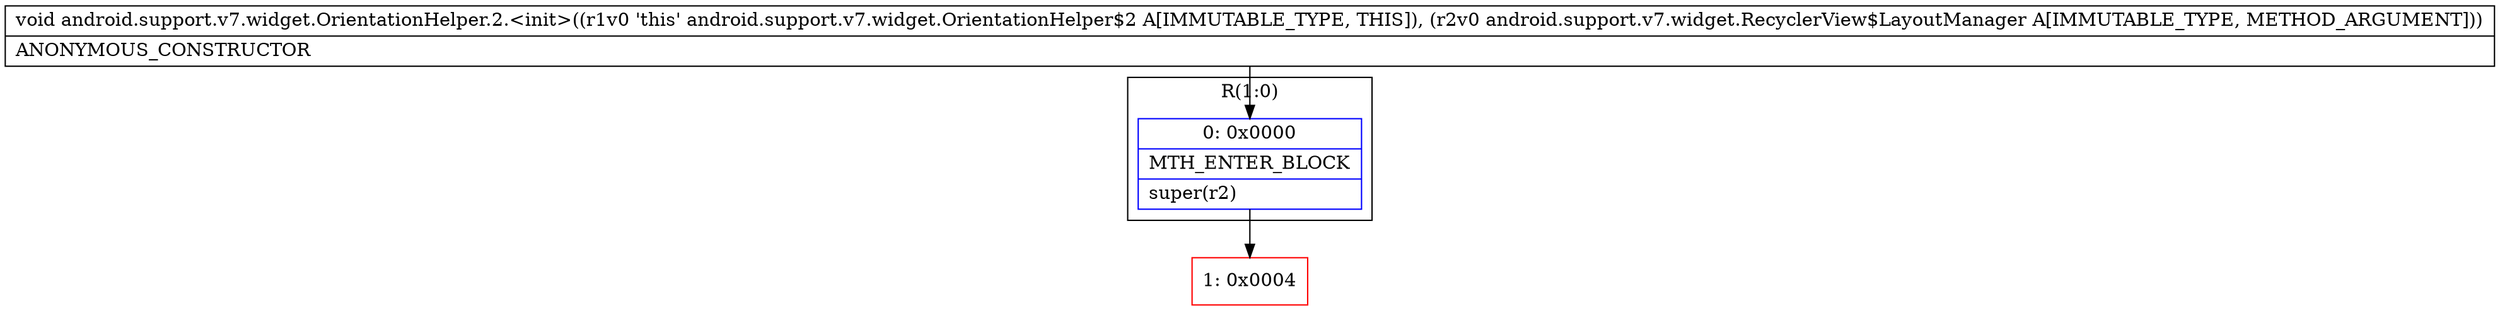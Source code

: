 digraph "CFG forandroid.support.v7.widget.OrientationHelper.2.\<init\>(Landroid\/support\/v7\/widget\/RecyclerView$LayoutManager;)V" {
subgraph cluster_Region_1554005135 {
label = "R(1:0)";
node [shape=record,color=blue];
Node_0 [shape=record,label="{0\:\ 0x0000|MTH_ENTER_BLOCK\l|super(r2)\l}"];
}
Node_1 [shape=record,color=red,label="{1\:\ 0x0004}"];
MethodNode[shape=record,label="{void android.support.v7.widget.OrientationHelper.2.\<init\>((r1v0 'this' android.support.v7.widget.OrientationHelper$2 A[IMMUTABLE_TYPE, THIS]), (r2v0 android.support.v7.widget.RecyclerView$LayoutManager A[IMMUTABLE_TYPE, METHOD_ARGUMENT]))  | ANONYMOUS_CONSTRUCTOR\l}"];
MethodNode -> Node_0;
Node_0 -> Node_1;
}

